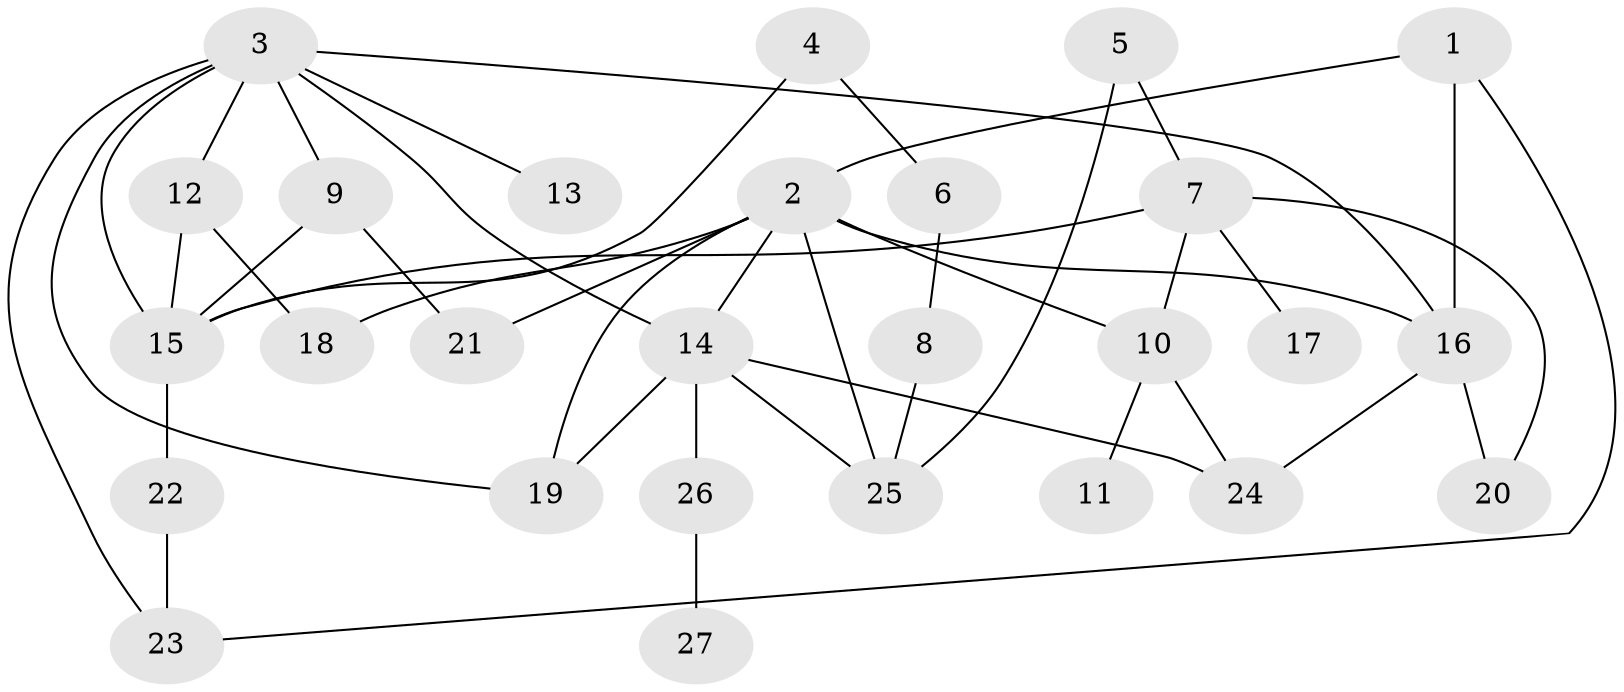 // original degree distribution, {5: 0.03773584905660377, 4: 0.05660377358490566, 8: 0.03773584905660377, 7: 0.03773584905660377, 2: 0.33962264150943394, 3: 0.20754716981132076, 6: 0.03773584905660377, 1: 0.24528301886792453}
// Generated by graph-tools (version 1.1) at 2025/01/03/09/25 03:01:03]
// undirected, 27 vertices, 43 edges
graph export_dot {
graph [start="1"]
  node [color=gray90,style=filled];
  1;
  2;
  3;
  4;
  5;
  6;
  7;
  8;
  9;
  10;
  11;
  12;
  13;
  14;
  15;
  16;
  17;
  18;
  19;
  20;
  21;
  22;
  23;
  24;
  25;
  26;
  27;
  1 -- 2 [weight=1.0];
  1 -- 16 [weight=1.0];
  1 -- 23 [weight=1.0];
  2 -- 10 [weight=1.0];
  2 -- 14 [weight=1.0];
  2 -- 16 [weight=1.0];
  2 -- 18 [weight=1.0];
  2 -- 19 [weight=1.0];
  2 -- 21 [weight=1.0];
  2 -- 25 [weight=1.0];
  3 -- 9 [weight=1.0];
  3 -- 12 [weight=1.0];
  3 -- 13 [weight=1.0];
  3 -- 14 [weight=1.0];
  3 -- 15 [weight=1.0];
  3 -- 16 [weight=1.0];
  3 -- 19 [weight=1.0];
  3 -- 23 [weight=1.0];
  4 -- 6 [weight=1.0];
  4 -- 15 [weight=1.0];
  5 -- 7 [weight=1.0];
  5 -- 25 [weight=1.0];
  6 -- 8 [weight=1.0];
  7 -- 10 [weight=1.0];
  7 -- 15 [weight=1.0];
  7 -- 17 [weight=2.0];
  7 -- 20 [weight=1.0];
  8 -- 25 [weight=1.0];
  9 -- 15 [weight=1.0];
  9 -- 21 [weight=1.0];
  10 -- 11 [weight=1.0];
  10 -- 24 [weight=1.0];
  12 -- 15 [weight=1.0];
  12 -- 18 [weight=1.0];
  14 -- 19 [weight=1.0];
  14 -- 24 [weight=2.0];
  14 -- 25 [weight=1.0];
  14 -- 26 [weight=2.0];
  15 -- 22 [weight=1.0];
  16 -- 20 [weight=1.0];
  16 -- 24 [weight=2.0];
  22 -- 23 [weight=1.0];
  26 -- 27 [weight=1.0];
}
